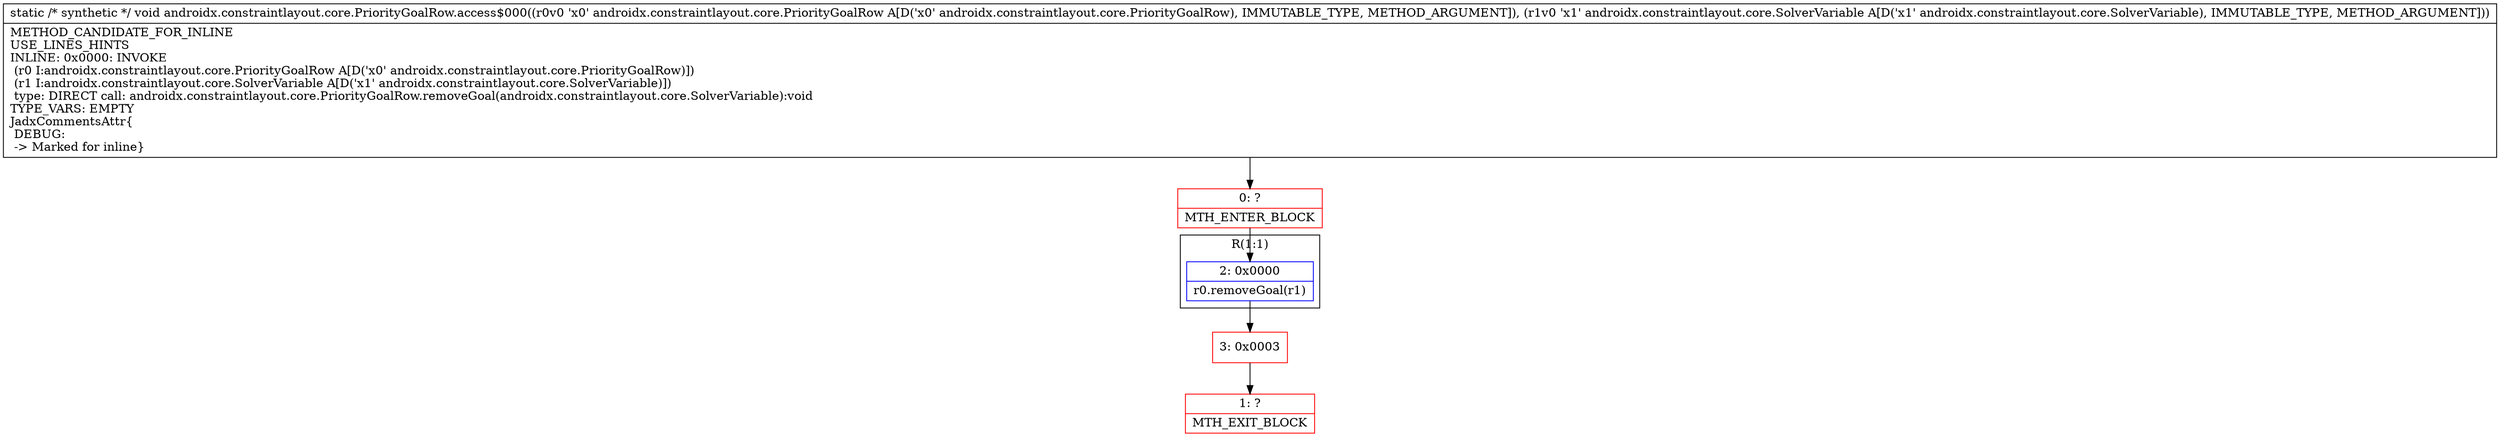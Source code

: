 digraph "CFG forandroidx.constraintlayout.core.PriorityGoalRow.access$000(Landroidx\/constraintlayout\/core\/PriorityGoalRow;Landroidx\/constraintlayout\/core\/SolverVariable;)V" {
subgraph cluster_Region_1106080760 {
label = "R(1:1)";
node [shape=record,color=blue];
Node_2 [shape=record,label="{2\:\ 0x0000|r0.removeGoal(r1)\l}"];
}
Node_0 [shape=record,color=red,label="{0\:\ ?|MTH_ENTER_BLOCK\l}"];
Node_3 [shape=record,color=red,label="{3\:\ 0x0003}"];
Node_1 [shape=record,color=red,label="{1\:\ ?|MTH_EXIT_BLOCK\l}"];
MethodNode[shape=record,label="{static \/* synthetic *\/ void androidx.constraintlayout.core.PriorityGoalRow.access$000((r0v0 'x0' androidx.constraintlayout.core.PriorityGoalRow A[D('x0' androidx.constraintlayout.core.PriorityGoalRow), IMMUTABLE_TYPE, METHOD_ARGUMENT]), (r1v0 'x1' androidx.constraintlayout.core.SolverVariable A[D('x1' androidx.constraintlayout.core.SolverVariable), IMMUTABLE_TYPE, METHOD_ARGUMENT]))  | METHOD_CANDIDATE_FOR_INLINE\lUSE_LINES_HINTS\lINLINE: 0x0000: INVOKE  \l  (r0 I:androidx.constraintlayout.core.PriorityGoalRow A[D('x0' androidx.constraintlayout.core.PriorityGoalRow)])\l  (r1 I:androidx.constraintlayout.core.SolverVariable A[D('x1' androidx.constraintlayout.core.SolverVariable)])\l type: DIRECT call: androidx.constraintlayout.core.PriorityGoalRow.removeGoal(androidx.constraintlayout.core.SolverVariable):void\lTYPE_VARS: EMPTY\lJadxCommentsAttr\{\l DEBUG: \l \-\> Marked for inline\}\l}"];
MethodNode -> Node_0;Node_2 -> Node_3;
Node_0 -> Node_2;
Node_3 -> Node_1;
}

